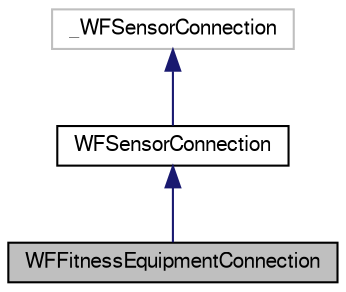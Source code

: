 digraph "WFFitnessEquipmentConnection"
{
  edge [fontname="FreeSans",fontsize="10",labelfontname="FreeSans",labelfontsize="10"];
  node [fontname="FreeSans",fontsize="10",shape=record];
  Node1 [label="WFFitnessEquipmentConnection",height=0.2,width=0.4,color="black", fillcolor="grey75", style="filled", fontcolor="black"];
  Node2 -> Node1 [dir="back",color="midnightblue",fontsize="10",style="solid",fontname="FreeSans"];
  Node2 [label="WFSensorConnection",height=0.2,width=0.4,color="black", fillcolor="white", style="filled",URL="$interface_w_f_sensor_connection.html",tooltip="Represents the connection for an ANT sensor. "];
  Node3 -> Node2 [dir="back",color="midnightblue",fontsize="10",style="solid",fontname="FreeSans"];
  Node3 [label="_WFSensorConnection",height=0.2,width=0.4,color="grey75", fillcolor="white", style="filled"];
}
